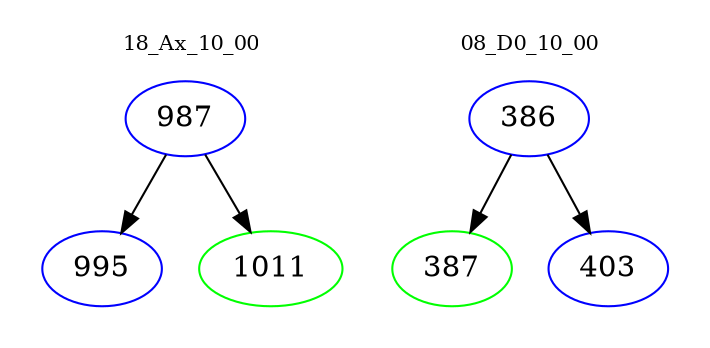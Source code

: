 digraph{
subgraph cluster_0 {
color = white
label = "18_Ax_10_00";
fontsize=10;
T0_987 [label="987", color="blue"]
T0_987 -> T0_995 [color="black"]
T0_995 [label="995", color="blue"]
T0_987 -> T0_1011 [color="black"]
T0_1011 [label="1011", color="green"]
}
subgraph cluster_1 {
color = white
label = "08_D0_10_00";
fontsize=10;
T1_386 [label="386", color="blue"]
T1_386 -> T1_387 [color="black"]
T1_387 [label="387", color="green"]
T1_386 -> T1_403 [color="black"]
T1_403 [label="403", color="blue"]
}
}
